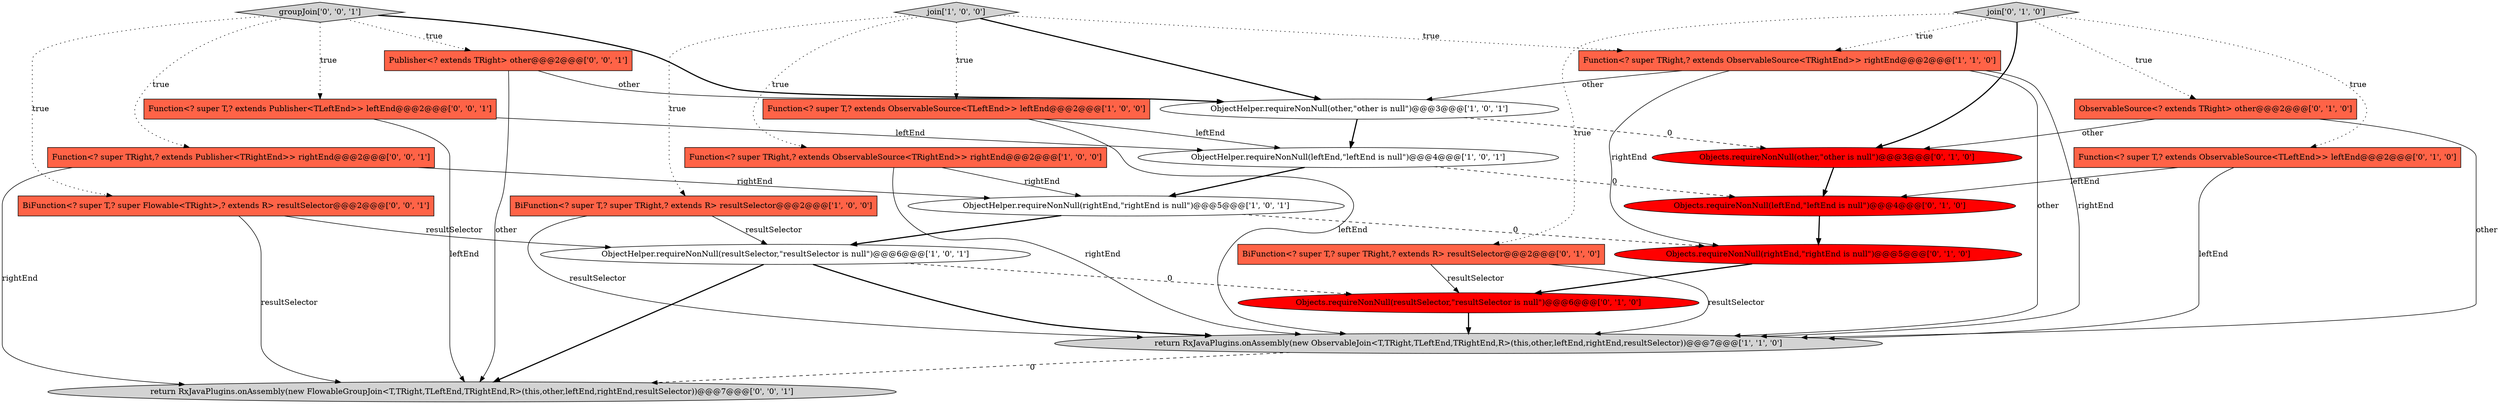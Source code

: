 digraph {
20 [style = filled, label = "return RxJavaPlugins.onAssembly(new FlowableGroupJoin<T,TRight,TLeftEnd,TRightEnd,R>(this,other,leftEnd,rightEnd,resultSelector))@@@7@@@['0', '0', '1']", fillcolor = lightgray, shape = ellipse image = "AAA0AAABBB3BBB"];
22 [style = filled, label = "BiFunction<? super T,? super Flowable<TRight>,? extends R> resultSelector@@@2@@@['0', '0', '1']", fillcolor = tomato, shape = box image = "AAA0AAABBB3BBB"];
1 [style = filled, label = "ObjectHelper.requireNonNull(other,\"other is null\")@@@3@@@['1', '0', '1']", fillcolor = white, shape = ellipse image = "AAA0AAABBB1BBB"];
5 [style = filled, label = "BiFunction<? super T,? super TRight,? extends R> resultSelector@@@2@@@['1', '0', '0']", fillcolor = tomato, shape = box image = "AAA0AAABBB1BBB"];
2 [style = filled, label = "Function<? super TRight,? extends ObservableSource<TRightEnd>> rightEnd@@@2@@@['1', '0', '0']", fillcolor = tomato, shape = box image = "AAA0AAABBB1BBB"];
18 [style = filled, label = "groupJoin['0', '0', '1']", fillcolor = lightgray, shape = diamond image = "AAA0AAABBB3BBB"];
0 [style = filled, label = "ObjectHelper.requireNonNull(rightEnd,\"rightEnd is null\")@@@5@@@['1', '0', '1']", fillcolor = white, shape = ellipse image = "AAA0AAABBB1BBB"];
19 [style = filled, label = "Publisher<? extends TRight> other@@@2@@@['0', '0', '1']", fillcolor = tomato, shape = box image = "AAA0AAABBB3BBB"];
12 [style = filled, label = "join['0', '1', '0']", fillcolor = lightgray, shape = diamond image = "AAA0AAABBB2BBB"];
11 [style = filled, label = "Objects.requireNonNull(resultSelector,\"resultSelector is null\")@@@6@@@['0', '1', '0']", fillcolor = red, shape = ellipse image = "AAA1AAABBB2BBB"];
8 [style = filled, label = "join['1', '0', '0']", fillcolor = lightgray, shape = diamond image = "AAA0AAABBB1BBB"];
14 [style = filled, label = "Objects.requireNonNull(other,\"other is null\")@@@3@@@['0', '1', '0']", fillcolor = red, shape = ellipse image = "AAA1AAABBB2BBB"];
6 [style = filled, label = "ObjectHelper.requireNonNull(resultSelector,\"resultSelector is null\")@@@6@@@['1', '0', '1']", fillcolor = white, shape = ellipse image = "AAA0AAABBB1BBB"];
15 [style = filled, label = "ObservableSource<? extends TRight> other@@@2@@@['0', '1', '0']", fillcolor = tomato, shape = box image = "AAA0AAABBB2BBB"];
9 [style = filled, label = "Function<? super TRight,? extends ObservableSource<TRightEnd>> rightEnd@@@2@@@['1', '1', '0']", fillcolor = tomato, shape = box image = "AAA0AAABBB1BBB"];
4 [style = filled, label = "ObjectHelper.requireNonNull(leftEnd,\"leftEnd is null\")@@@4@@@['1', '0', '1']", fillcolor = white, shape = ellipse image = "AAA0AAABBB1BBB"];
7 [style = filled, label = "return RxJavaPlugins.onAssembly(new ObservableJoin<T,TRight,TLeftEnd,TRightEnd,R>(this,other,leftEnd,rightEnd,resultSelector))@@@7@@@['1', '1', '0']", fillcolor = lightgray, shape = ellipse image = "AAA0AAABBB1BBB"];
3 [style = filled, label = "Function<? super T,? extends ObservableSource<TLeftEnd>> leftEnd@@@2@@@['1', '0', '0']", fillcolor = tomato, shape = box image = "AAA0AAABBB1BBB"];
10 [style = filled, label = "Function<? super T,? extends ObservableSource<TLeftEnd>> leftEnd@@@2@@@['0', '1', '0']", fillcolor = tomato, shape = box image = "AAA0AAABBB2BBB"];
13 [style = filled, label = "BiFunction<? super T,? super TRight,? extends R> resultSelector@@@2@@@['0', '1', '0']", fillcolor = tomato, shape = box image = "AAA0AAABBB2BBB"];
16 [style = filled, label = "Objects.requireNonNull(rightEnd,\"rightEnd is null\")@@@5@@@['0', '1', '0']", fillcolor = red, shape = ellipse image = "AAA1AAABBB2BBB"];
21 [style = filled, label = "Function<? super T,? extends Publisher<TLeftEnd>> leftEnd@@@2@@@['0', '0', '1']", fillcolor = tomato, shape = box image = "AAA0AAABBB3BBB"];
23 [style = filled, label = "Function<? super TRight,? extends Publisher<TRightEnd>> rightEnd@@@2@@@['0', '0', '1']", fillcolor = tomato, shape = box image = "AAA0AAABBB3BBB"];
17 [style = filled, label = "Objects.requireNonNull(leftEnd,\"leftEnd is null\")@@@4@@@['0', '1', '0']", fillcolor = red, shape = ellipse image = "AAA1AAABBB2BBB"];
1->4 [style = bold, label=""];
9->7 [style = solid, label="other"];
2->0 [style = solid, label="rightEnd"];
21->4 [style = solid, label="leftEnd"];
16->11 [style = bold, label=""];
23->20 [style = solid, label="rightEnd"];
1->14 [style = dashed, label="0"];
4->17 [style = dashed, label="0"];
0->6 [style = bold, label=""];
8->2 [style = dotted, label="true"];
22->20 [style = solid, label="resultSelector"];
3->7 [style = solid, label="leftEnd"];
23->0 [style = solid, label="rightEnd"];
19->1 [style = solid, label="other"];
18->19 [style = dotted, label="true"];
18->21 [style = dotted, label="true"];
9->16 [style = solid, label="rightEnd"];
12->15 [style = dotted, label="true"];
0->16 [style = dashed, label="0"];
6->11 [style = dashed, label="0"];
7->20 [style = dashed, label="0"];
14->17 [style = bold, label=""];
5->7 [style = solid, label="resultSelector"];
21->20 [style = solid, label="leftEnd"];
8->3 [style = dotted, label="true"];
4->0 [style = bold, label=""];
9->7 [style = solid, label="rightEnd"];
6->20 [style = bold, label=""];
8->1 [style = bold, label=""];
9->1 [style = solid, label="other"];
12->13 [style = dotted, label="true"];
12->10 [style = dotted, label="true"];
18->1 [style = bold, label=""];
8->5 [style = dotted, label="true"];
11->7 [style = bold, label=""];
12->14 [style = bold, label=""];
3->4 [style = solid, label="leftEnd"];
10->17 [style = solid, label="leftEnd"];
19->20 [style = solid, label="other"];
15->14 [style = solid, label="other"];
15->7 [style = solid, label="other"];
10->7 [style = solid, label="leftEnd"];
13->11 [style = solid, label="resultSelector"];
22->6 [style = solid, label="resultSelector"];
5->6 [style = solid, label="resultSelector"];
8->9 [style = dotted, label="true"];
18->22 [style = dotted, label="true"];
6->7 [style = bold, label=""];
13->7 [style = solid, label="resultSelector"];
2->7 [style = solid, label="rightEnd"];
17->16 [style = bold, label=""];
12->9 [style = dotted, label="true"];
18->23 [style = dotted, label="true"];
}
